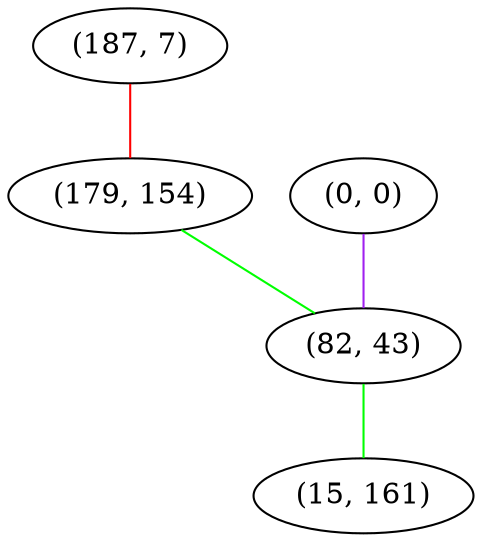 graph "" {
"(187, 7)";
"(179, 154)";
"(0, 0)";
"(82, 43)";
"(15, 161)";
"(187, 7)" -- "(179, 154)"  [color=red, key=0, weight=1];
"(179, 154)" -- "(82, 43)"  [color=green, key=0, weight=2];
"(0, 0)" -- "(82, 43)"  [color=purple, key=0, weight=4];
"(82, 43)" -- "(15, 161)"  [color=green, key=0, weight=2];
}
